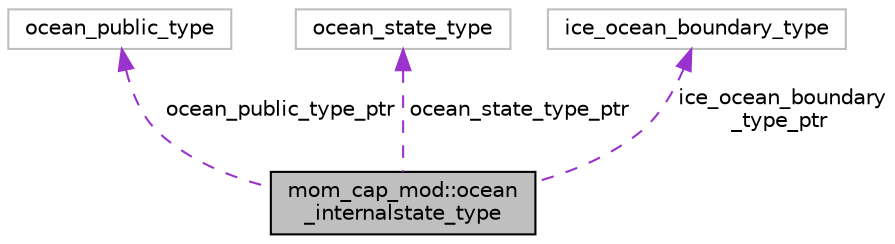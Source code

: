 digraph "mom_cap_mod::ocean_internalstate_type"
{
 // INTERACTIVE_SVG=YES
 // LATEX_PDF_SIZE
  edge [fontname="Helvetica",fontsize="10",labelfontname="Helvetica",labelfontsize="10"];
  node [fontname="Helvetica",fontsize="10",shape=record];
  Node1 [label="mom_cap_mod::ocean\l_internalstate_type",height=0.2,width=0.4,color="black", fillcolor="grey75", style="filled", fontcolor="black",tooltip="Internal state type with pointers to three types defined by MOM."];
  Node2 -> Node1 [dir="back",color="darkorchid3",fontsize="10",style="dashed",label=" ocean_public_type_ptr" ,fontname="Helvetica"];
  Node2 [label="ocean_public_type",height=0.2,width=0.4,color="grey75", fillcolor="white", style="filled",tooltip=" "];
  Node3 -> Node1 [dir="back",color="darkorchid3",fontsize="10",style="dashed",label=" ocean_state_type_ptr" ,fontname="Helvetica"];
  Node3 [label="ocean_state_type",height=0.2,width=0.4,color="grey75", fillcolor="white", style="filled",tooltip=" "];
  Node4 -> Node1 [dir="back",color="darkorchid3",fontsize="10",style="dashed",label=" ice_ocean_boundary\l_type_ptr" ,fontname="Helvetica"];
  Node4 [label="ice_ocean_boundary_type",height=0.2,width=0.4,color="grey75", fillcolor="white", style="filled",tooltip=" "];
}

